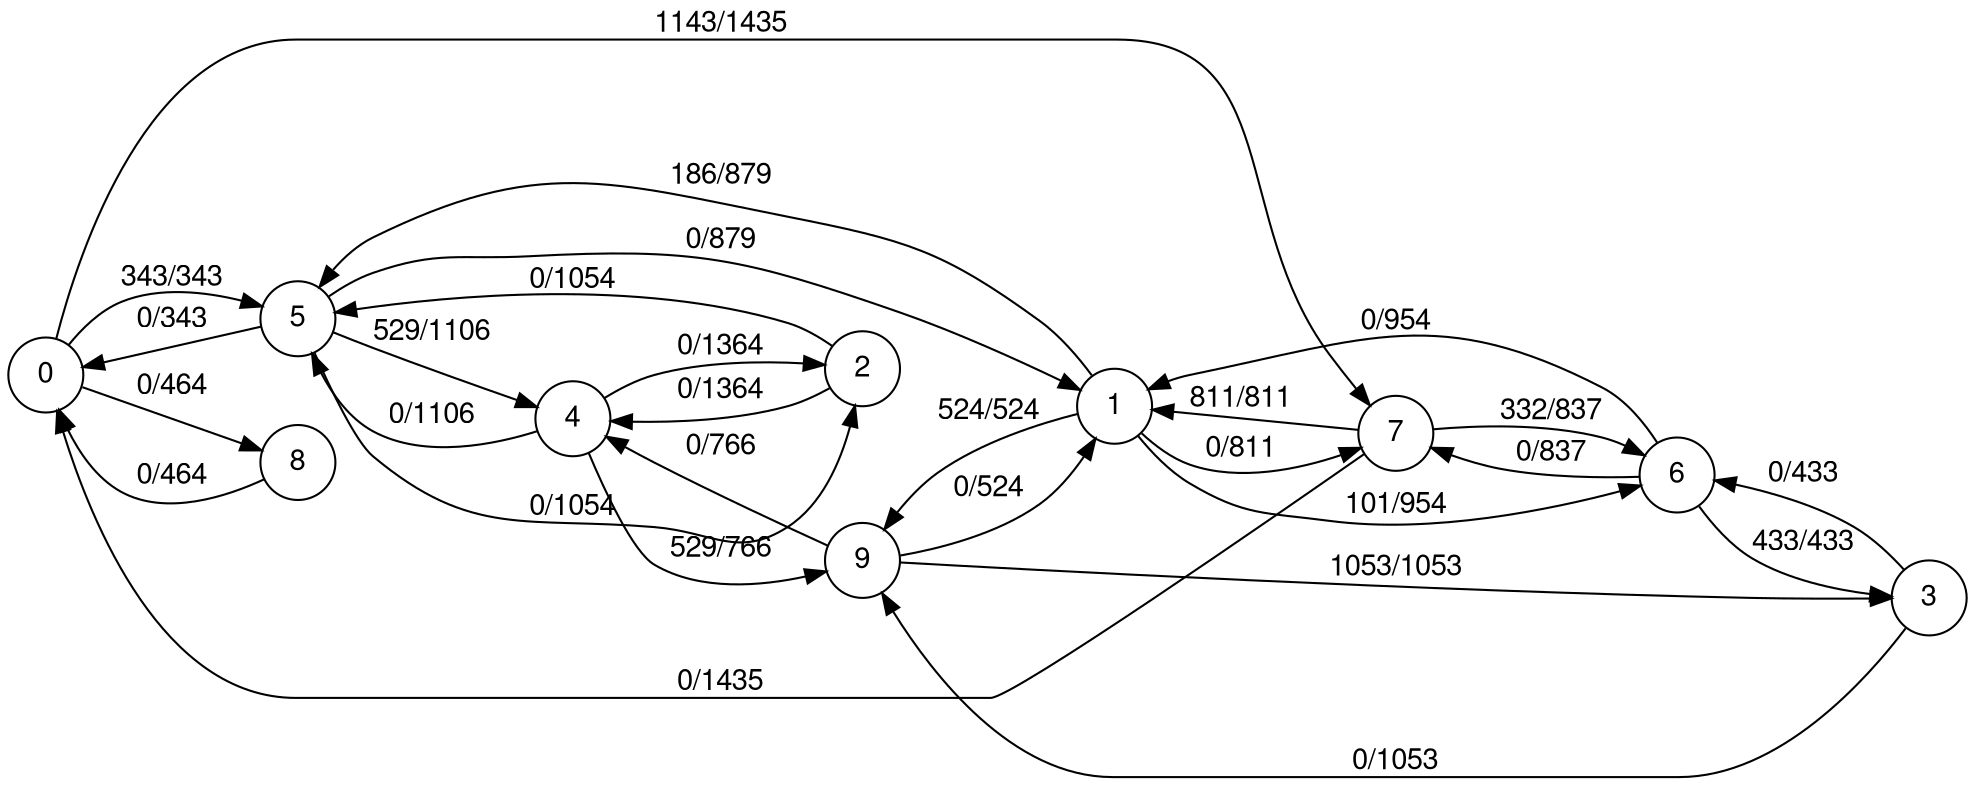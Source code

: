 digraph outgraph {
		fontname="Helvetica,Arial,sans-serif"
		node [fontname="Helvetica,Arial,sans-serif"]
		edge [fontname="Helvetica,Arial,sans-serif"]
		rankdir=LR;
		node [shape = circle]; 0 1 2 3 4 5 6 7 8 9
	2 -> 5 [label = "0/1054"];
	2 -> 4 [label = "0/1364"];
	5 -> 0 [label = "0/343"];
	5 -> 1 [label = "0/879"];
	5 -> 2 [label = "0/1054"];
	5 -> 4 [label = "529/1106"];
	8 -> 0 [label = "0/464"];
	0 -> 5 [label = "343/343"];
	0 -> 8 [label = "0/464"];
	0 -> 7 [label = "1143/1435"];
	6 -> 1 [label = "0/954"];
	6 -> 3 [label = "433/433"];
	6 -> 7 [label = "0/837"];
	7 -> 1 [label = "811/811"];
	7 -> 0 [label = "0/1435"];
	7 -> 6 [label = "332/837"];
	4 -> 2 [label = "0/1364"];
	4 -> 5 [label = "0/1106"];
	4 -> 9 [label = "529/766"];
	3 -> 6 [label = "0/433"];
	3 -> 9 [label = "0/1053"];
	9 -> 4 [label = "0/766"];
	9 -> 3 [label = "1053/1053"];
	9 -> 1 [label = "0/524"];
	1 -> 6 [label = "101/954"];
	1 -> 5 [label = "186/879"];
	1 -> 7 [label = "0/811"];
	1 -> 9 [label = "524/524"];
}

